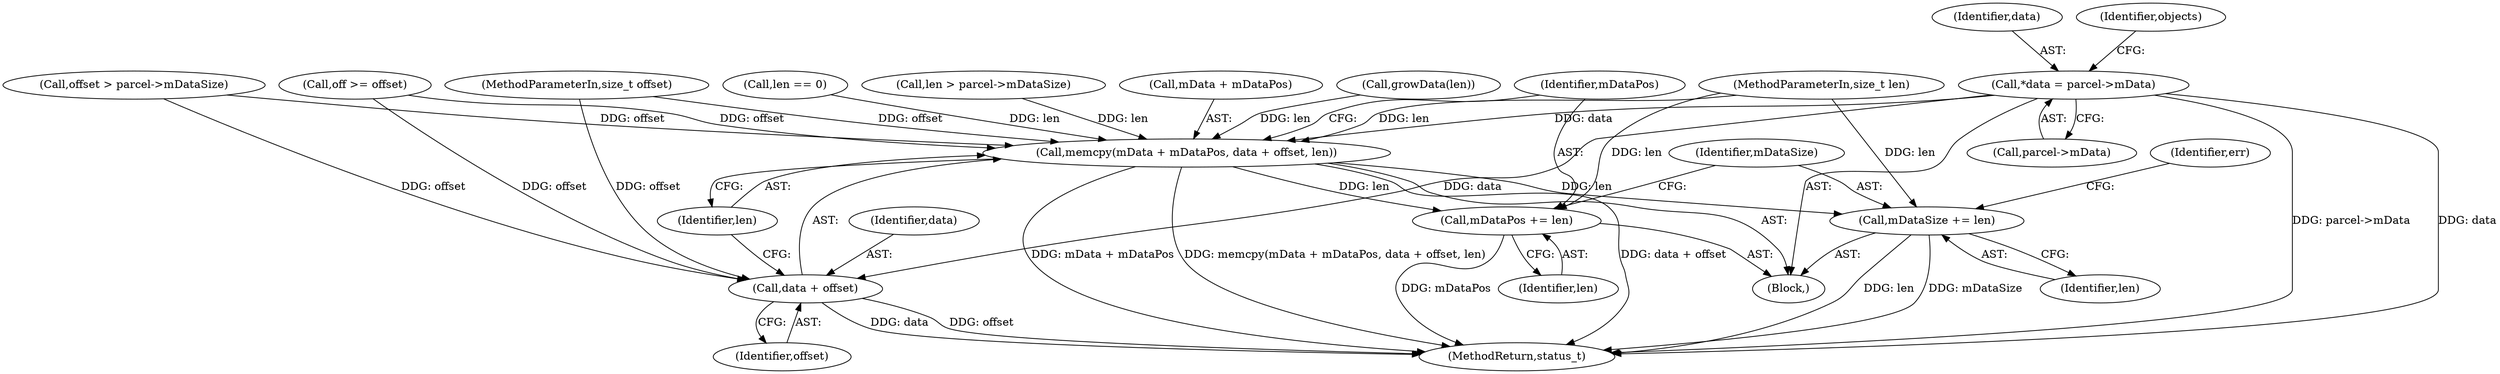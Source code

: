 digraph "0_Android_e68cbc3e9e66df4231e70efa3e9c41abc12aea20@pointer" {
"1000108" [label="(Call,*data = parcel->mData)"];
"1000240" [label="(Call,memcpy(mData + mDataPos, data + offset, len))"];
"1000248" [label="(Call,mDataPos += len)"];
"1000251" [label="(Call,mDataSize += len)"];
"1000244" [label="(Call,data + offset)"];
"1000108" [label="(Call,*data = parcel->mData)"];
"1000251" [label="(Call,mDataSize += len)"];
"1000249" [label="(Identifier,mDataPos)"];
"1000102" [label="(MethodParameterIn,size_t offset)"];
"1000244" [label="(Call,data + offset)"];
"1000110" [label="(Call,parcel->mData)"];
"1000190" [label="(Call,off >= offset)"];
"1000255" [label="(Identifier,err)"];
"1000140" [label="(Call,len == 0)"];
"1000252" [label="(Identifier,mDataSize)"];
"1000248" [label="(Call,mDataPos += len)"];
"1000380" [label="(MethodReturn,status_t)"];
"1000253" [label="(Identifier,len)"];
"1000154" [label="(Call,len > parcel->mDataSize)"];
"1000109" [label="(Identifier,data)"];
"1000148" [label="(Call,offset > parcel->mDataSize)"];
"1000241" [label="(Call,mData + mDataPos)"];
"1000240" [label="(Call,memcpy(mData + mDataPos, data + offset, len))"];
"1000247" [label="(Identifier,len)"];
"1000246" [label="(Identifier,offset)"];
"1000245" [label="(Identifier,data)"];
"1000104" [label="(Block,)"];
"1000115" [label="(Identifier,objects)"];
"1000103" [label="(MethodParameterIn,size_t len)"];
"1000231" [label="(Call,growData(len))"];
"1000250" [label="(Identifier,len)"];
"1000108" -> "1000104"  [label="AST: "];
"1000108" -> "1000110"  [label="CFG: "];
"1000109" -> "1000108"  [label="AST: "];
"1000110" -> "1000108"  [label="AST: "];
"1000115" -> "1000108"  [label="CFG: "];
"1000108" -> "1000380"  [label="DDG: parcel->mData"];
"1000108" -> "1000380"  [label="DDG: data"];
"1000108" -> "1000240"  [label="DDG: data"];
"1000108" -> "1000244"  [label="DDG: data"];
"1000240" -> "1000104"  [label="AST: "];
"1000240" -> "1000247"  [label="CFG: "];
"1000241" -> "1000240"  [label="AST: "];
"1000244" -> "1000240"  [label="AST: "];
"1000247" -> "1000240"  [label="AST: "];
"1000249" -> "1000240"  [label="CFG: "];
"1000240" -> "1000380"  [label="DDG: memcpy(mData + mDataPos, data + offset, len)"];
"1000240" -> "1000380"  [label="DDG: data + offset"];
"1000240" -> "1000380"  [label="DDG: mData + mDataPos"];
"1000148" -> "1000240"  [label="DDG: offset"];
"1000190" -> "1000240"  [label="DDG: offset"];
"1000102" -> "1000240"  [label="DDG: offset"];
"1000231" -> "1000240"  [label="DDG: len"];
"1000103" -> "1000240"  [label="DDG: len"];
"1000140" -> "1000240"  [label="DDG: len"];
"1000154" -> "1000240"  [label="DDG: len"];
"1000240" -> "1000248"  [label="DDG: len"];
"1000240" -> "1000251"  [label="DDG: len"];
"1000248" -> "1000104"  [label="AST: "];
"1000248" -> "1000250"  [label="CFG: "];
"1000249" -> "1000248"  [label="AST: "];
"1000250" -> "1000248"  [label="AST: "];
"1000252" -> "1000248"  [label="CFG: "];
"1000248" -> "1000380"  [label="DDG: mDataPos"];
"1000103" -> "1000248"  [label="DDG: len"];
"1000251" -> "1000104"  [label="AST: "];
"1000251" -> "1000253"  [label="CFG: "];
"1000252" -> "1000251"  [label="AST: "];
"1000253" -> "1000251"  [label="AST: "];
"1000255" -> "1000251"  [label="CFG: "];
"1000251" -> "1000380"  [label="DDG: len"];
"1000251" -> "1000380"  [label="DDG: mDataSize"];
"1000103" -> "1000251"  [label="DDG: len"];
"1000244" -> "1000246"  [label="CFG: "];
"1000245" -> "1000244"  [label="AST: "];
"1000246" -> "1000244"  [label="AST: "];
"1000247" -> "1000244"  [label="CFG: "];
"1000244" -> "1000380"  [label="DDG: data"];
"1000244" -> "1000380"  [label="DDG: offset"];
"1000148" -> "1000244"  [label="DDG: offset"];
"1000190" -> "1000244"  [label="DDG: offset"];
"1000102" -> "1000244"  [label="DDG: offset"];
}
